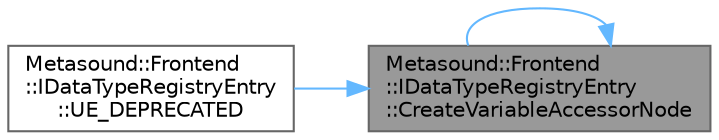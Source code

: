 digraph "Metasound::Frontend::IDataTypeRegistryEntry::CreateVariableAccessorNode"
{
 // INTERACTIVE_SVG=YES
 // LATEX_PDF_SIZE
  bgcolor="transparent";
  edge [fontname=Helvetica,fontsize=10,labelfontname=Helvetica,labelfontsize=10];
  node [fontname=Helvetica,fontsize=10,shape=box,height=0.2,width=0.4];
  rankdir="RL";
  Node1 [id="Node000001",label="Metasound::Frontend\l::IDataTypeRegistryEntry\l::CreateVariableAccessorNode",height=0.2,width=0.4,color="gray40", fillcolor="grey60", style="filled", fontcolor="black",tooltip="Create a get variable node for this data type."];
  Node1 -> Node1 [id="edge1_Node000001_Node000001",dir="back",color="steelblue1",style="solid",tooltip=" "];
  Node1 -> Node2 [id="edge2_Node000001_Node000002",dir="back",color="steelblue1",style="solid",tooltip=" "];
  Node2 [id="Node000002",label="Metasound::Frontend\l::IDataTypeRegistryEntry\l::UE_DEPRECATED",height=0.2,width=0.4,color="grey40", fillcolor="white", style="filled",URL="$d1/dd1/classMetasound_1_1Frontend_1_1IDataTypeRegistryEntry.html#a553d8534ddee0910c0823a3fd642347f",tooltip="Create a get variable node for this data type."];
}
